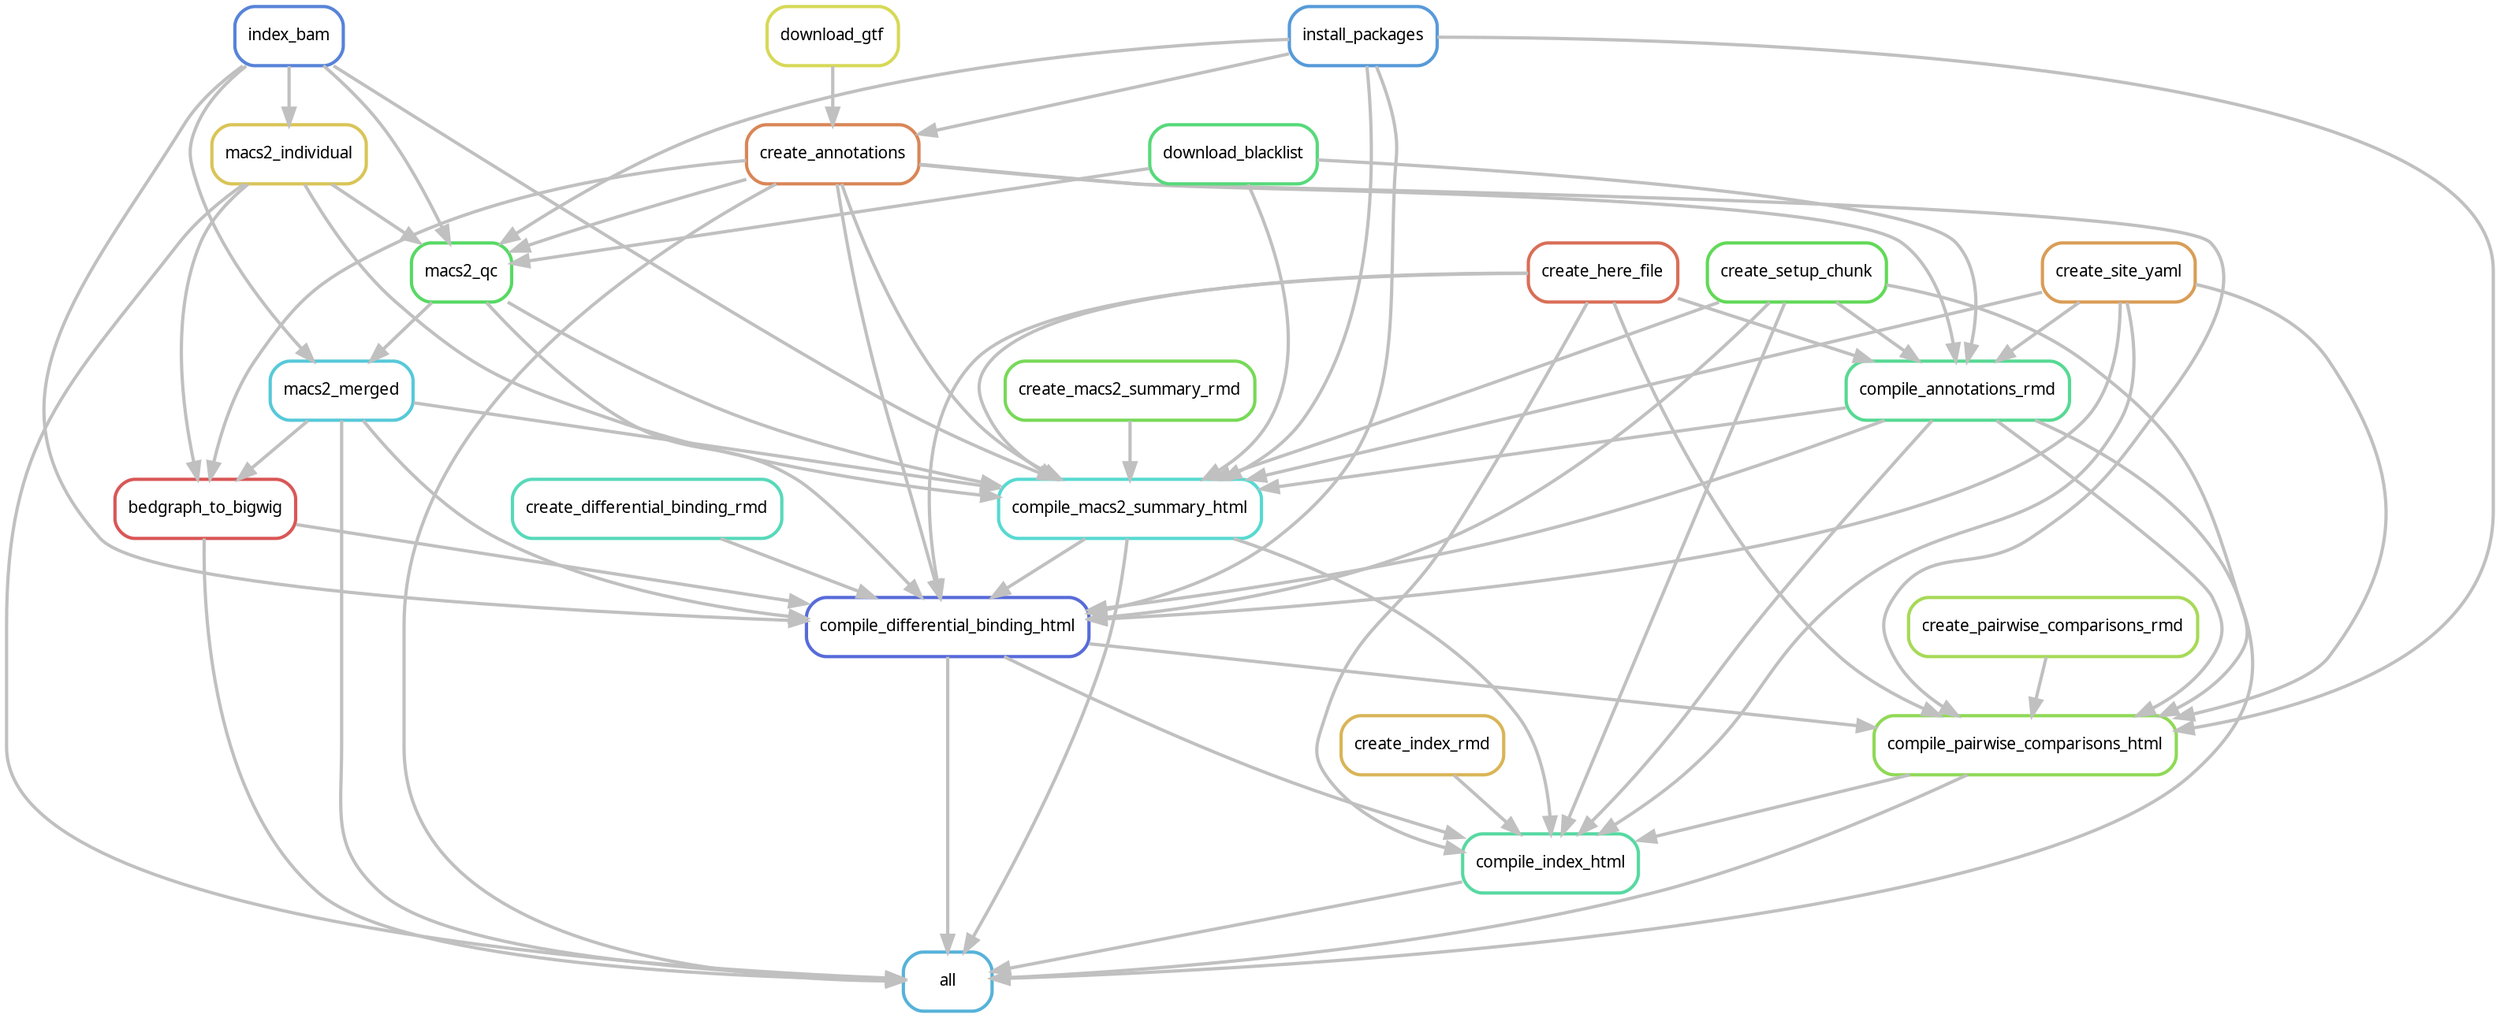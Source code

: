 digraph snakemake_dag {
    graph[bgcolor=white, margin=0];
    node[shape=box, style=rounded, fontname=sans,                 fontsize=10, penwidth=2];
    edge[penwidth=2, color=grey];
	0[label = "all", color = "0.55 0.6 0.85", style="rounded"];
	1[label = "create_annotations", color = "0.06 0.6 0.85", style="rounded"];
	2[label = "download_gtf", color = "0.17 0.6 0.85", style="rounded"];
	3[label = "install_packages", color = "0.58 0.6 0.85", style="rounded"];
	4[label = "compile_annotations_rmd", color = "0.41 0.6 0.85", style="rounded"];
	5[label = "download_blacklist", color = "0.38 0.6 0.85", style="rounded"];
	6[label = "create_here_file", color = "0.03 0.6 0.85", style="rounded"];
	7[label = "create_setup_chunk", color = "0.32 0.6 0.85", style="rounded"];
	8[label = "create_site_yaml", color = "0.09 0.6 0.85", style="rounded"];
	9[label = "compile_macs2_summary_html", color = "0.49 0.6 0.85", style="rounded"];
	10[label = "index_bam", color = "0.61 0.6 0.85", style="rounded"];
	11[label = "macs2_qc", color = "0.35 0.6 0.85", style="rounded"];
	12[label = "macs2_individual", color = "0.14 0.6 0.85", style="rounded"];
	13[label = "macs2_merged", color = "0.52 0.6 0.85", style="rounded"];
	14[label = "create_macs2_summary_rmd", color = "0.29 0.6 0.85", style="rounded"];
	15[label = "compile_differential_binding_html", color = "0.64 0.6 0.85", style="rounded"];
	16[label = "bedgraph_to_bigwig", color = "0.00 0.6 0.85", style="rounded"];
	17[label = "create_differential_binding_rmd", color = "0.46 0.6 0.85", style="rounded"];
	18[label = "compile_pairwise_comparisons_html", color = "0.26 0.6 0.85", style="rounded"];
	19[label = "create_pairwise_comparisons_rmd", color = "0.23 0.6 0.85", style="rounded"];
	20[label = "compile_index_html", color = "0.43 0.6 0.85", style="rounded"];
	21[label = "create_index_rmd", color = "0.12 0.6 0.85", style="rounded"];
	16 -> 0
	13 -> 0
	15 -> 0
	12 -> 0
	4 -> 0
	20 -> 0
	18 -> 0
	1 -> 0
	9 -> 0
	2 -> 1
	3 -> 1
	7 -> 4
	5 -> 4
	6 -> 4
	1 -> 4
	8 -> 4
	11 -> 9
	13 -> 9
	3 -> 9
	10 -> 9
	5 -> 9
	12 -> 9
	4 -> 9
	6 -> 9
	1 -> 9
	14 -> 9
	7 -> 9
	8 -> 9
	3 -> 11
	10 -> 11
	5 -> 11
	12 -> 11
	1 -> 11
	10 -> 12
	11 -> 13
	10 -> 13
	16 -> 15
	13 -> 15
	11 -> 15
	3 -> 15
	10 -> 15
	4 -> 15
	17 -> 15
	6 -> 15
	1 -> 15
	9 -> 15
	7 -> 15
	8 -> 15
	13 -> 16
	12 -> 16
	1 -> 16
	3 -> 18
	15 -> 18
	4 -> 18
	6 -> 18
	19 -> 18
	1 -> 18
	7 -> 18
	8 -> 18
	15 -> 20
	4 -> 20
	6 -> 20
	18 -> 20
	9 -> 20
	7 -> 20
	8 -> 20
	21 -> 20
}            
